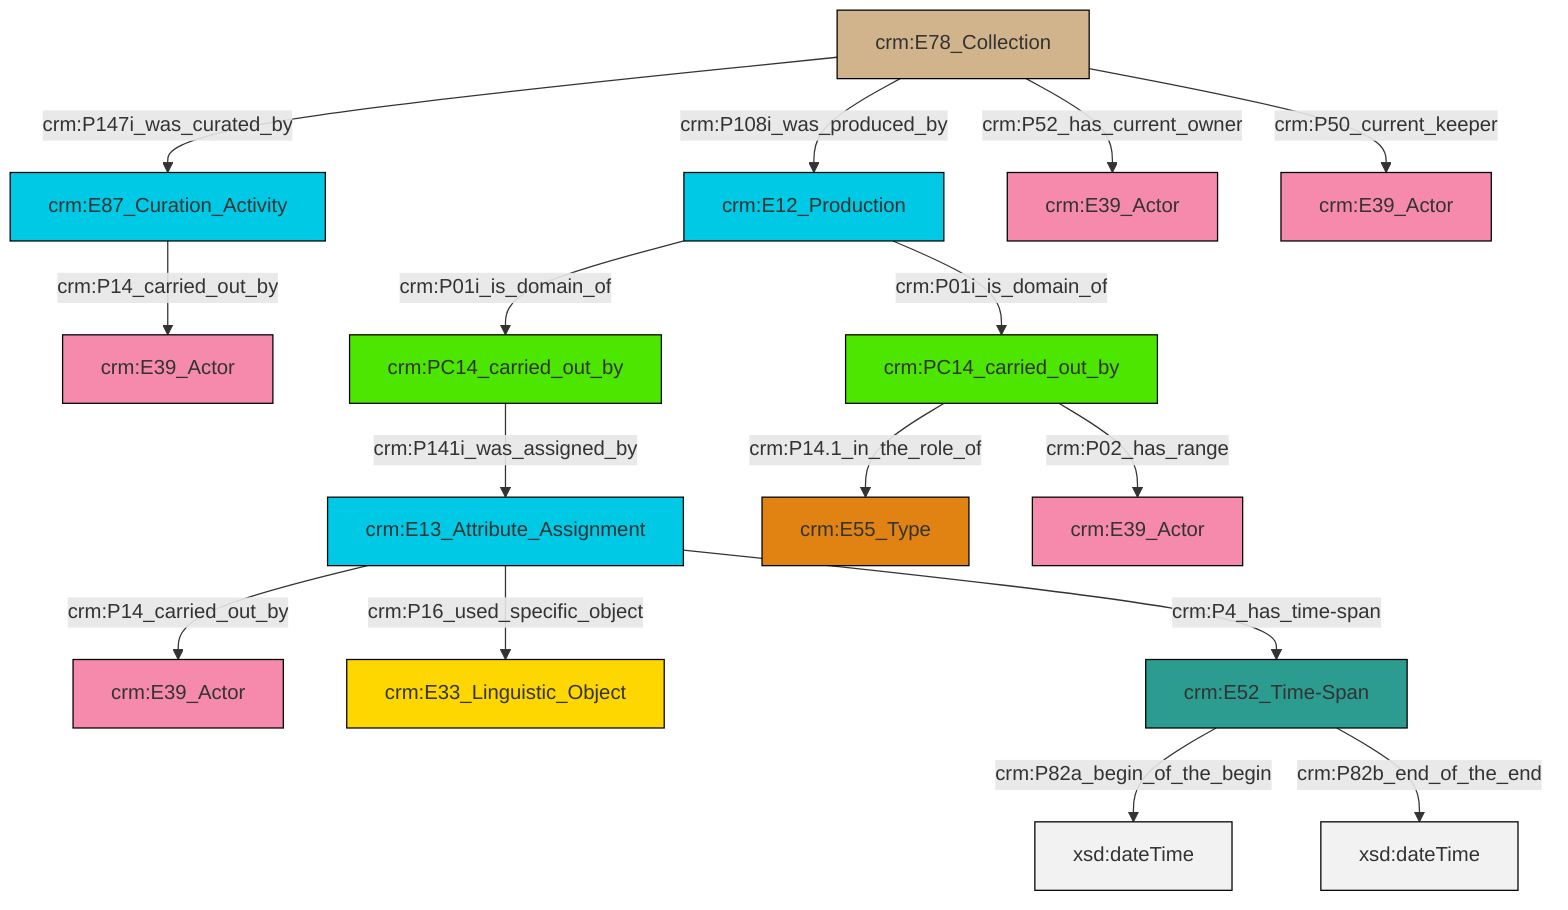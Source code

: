 graph TD
classDef Literal fill:#f2f2f2,stroke:#000000;
classDef CRM_Entity fill:#FFFFFF,stroke:#000000;
classDef Temporal_Entity fill:#00C9E6, stroke:#000000;
classDef Type fill:#E18312, stroke:#000000;
classDef Time-Span fill:#2C9C91, stroke:#000000;
classDef Appellation fill:#FFEB7F, stroke:#000000;
classDef Place fill:#008836, stroke:#000000;
classDef Persistent_Item fill:#B266B2, stroke:#000000;
classDef Conceptual_Object fill:#FFD700, stroke:#000000;
classDef Physical_Thing fill:#D2B48C, stroke:#000000;
classDef Actor fill:#f58aad, stroke:#000000;
classDef PC_Classes fill:#4ce600, stroke:#000000;
classDef Multi fill:#cccccc,stroke:#000000;

0["crm:E12_Production"]:::Temporal_Entity -->|crm:P01i_is_domain_of| 1["crm:PC14_carried_out_by"]:::PC_Classes
7["crm:PC14_carried_out_by"]:::PC_Classes -->|crm:P14.1_in_the_role_of| 8["crm:E55_Type"]:::Type
9["crm:E78_Collection"]:::Physical_Thing -->|crm:P147i_was_curated_by| 2["crm:E87_Curation_Activity"]:::Temporal_Entity
9["crm:E78_Collection"]:::Physical_Thing -->|crm:P108i_was_produced_by| 0["crm:E12_Production"]:::Temporal_Entity
13["crm:E13_Attribute_Assignment"]:::Temporal_Entity -->|crm:P14_carried_out_by| 5["crm:E39_Actor"]:::Actor
9["crm:E78_Collection"]:::Physical_Thing -->|crm:P52_has_current_owner| 10["crm:E39_Actor"]:::Actor
13["crm:E13_Attribute_Assignment"]:::Temporal_Entity -->|crm:P16_used_specific_object| 15["crm:E33_Linguistic_Object"]:::Conceptual_Object
16["crm:E52_Time-Span"]:::Time-Span -->|crm:P82a_begin_of_the_begin| 17[xsd:dateTime]:::Literal
7["crm:PC14_carried_out_by"]:::PC_Classes -->|crm:P02_has_range| 18["crm:E39_Actor"]:::Actor
0["crm:E12_Production"]:::Temporal_Entity -->|crm:P01i_is_domain_of| 7["crm:PC14_carried_out_by"]:::PC_Classes
16["crm:E52_Time-Span"]:::Time-Span -->|crm:P82b_end_of_the_end| 21[xsd:dateTime]:::Literal
9["crm:E78_Collection"]:::Physical_Thing -->|crm:P50_current_keeper| 22["crm:E39_Actor"]:::Actor
13["crm:E13_Attribute_Assignment"]:::Temporal_Entity -->|crm:P4_has_time-span| 16["crm:E52_Time-Span"]:::Time-Span
2["crm:E87_Curation_Activity"]:::Temporal_Entity -->|crm:P14_carried_out_by| 19["crm:E39_Actor"]:::Actor
1["crm:PC14_carried_out_by"]:::PC_Classes -->|crm:P141i_was_assigned_by| 13["crm:E13_Attribute_Assignment"]:::Temporal_Entity